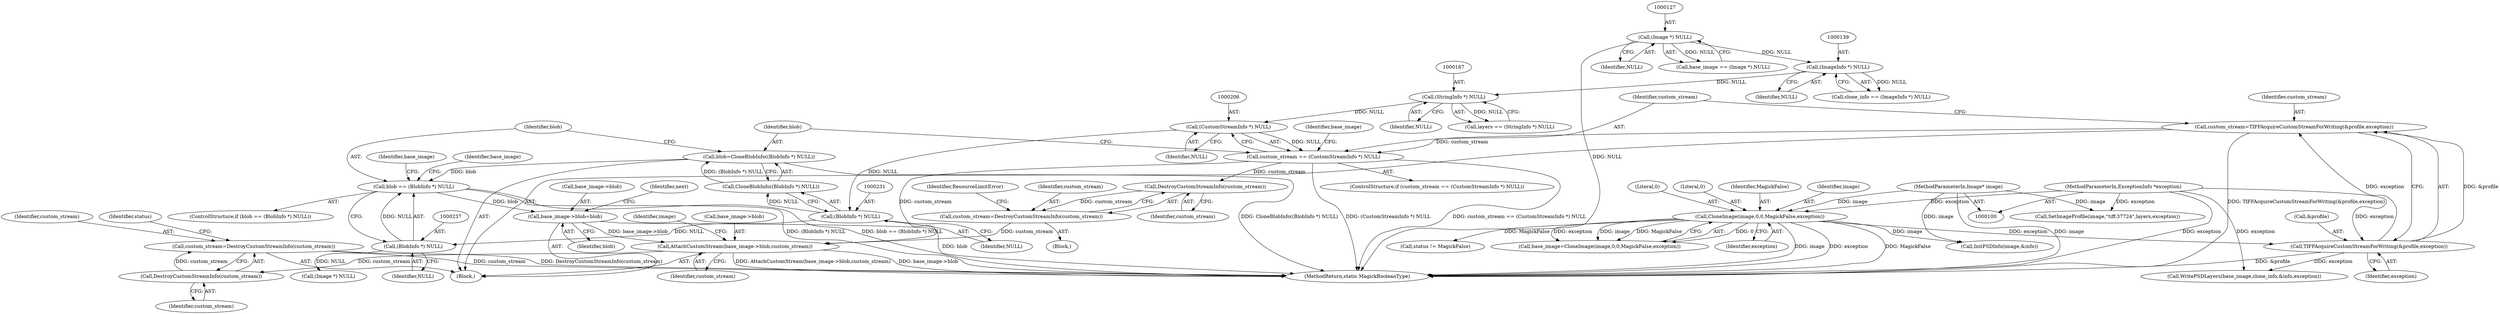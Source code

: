 digraph "0_ImageMagick_256825d4eb33dc301496710d15cf5a7ae924088b@pointer" {
"1000364" [label="(Call,custom_stream=DestroyCustomStreamInfo(custom_stream))"];
"1000366" [label="(Call,DestroyCustomStreamInfo(custom_stream))"];
"1000282" [label="(Call,AttachCustomStream(base_image->blob,custom_stream))"];
"1000264" [label="(Call,base_image->blob=blob)"];
"1000234" [label="(Call,blob == (BlobInfo *) NULL)"];
"1000227" [label="(Call,blob=CloneBlobInfo((BlobInfo *) NULL))"];
"1000229" [label="(Call,CloneBlobInfo((BlobInfo *) NULL))"];
"1000230" [label="(Call,(BlobInfo *) NULL)"];
"1000205" [label="(Call,(CustomStreamInfo *) NULL)"];
"1000166" [label="(Call,(StringInfo *) NULL)"];
"1000138" [label="(Call,(ImageInfo *) NULL)"];
"1000126" [label="(Call,(Image *) NULL)"];
"1000236" [label="(Call,(BlobInfo *) NULL)"];
"1000252" [label="(Call,custom_stream=DestroyCustomStreamInfo(custom_stream))"];
"1000254" [label="(Call,DestroyCustomStreamInfo(custom_stream))"];
"1000203" [label="(Call,custom_stream == (CustomStreamInfo *) NULL)"];
"1000196" [label="(Call,custom_stream=TIFFAcquireCustomStreamForWriting(&profile,exception))"];
"1000198" [label="(Call,TIFFAcquireCustomStreamForWriting(&profile,exception))"];
"1000117" [label="(Call,CloneImage(image,0,0,MagickFalse,exception))"];
"1000101" [label="(MethodParameterIn,Image* image)"];
"1000104" [label="(MethodParameterIn,ExceptionInfo *exception)"];
"1000265" [label="(Call,base_image->blob)"];
"1000241" [label="(Identifier,base_image)"];
"1000253" [label="(Identifier,custom_stream)"];
"1000252" [label="(Call,custom_stream=DestroyCustomStreamInfo(custom_stream))"];
"1000140" [label="(Identifier,NULL)"];
"1000126" [label="(Call,(Image *) NULL)"];
"1000119" [label="(Literal,0)"];
"1000370" [label="(MethodReturn,static MagickBooleanType)"];
"1000263" [label="(Identifier,base_image)"];
"1000198" [label="(Call,TIFFAcquireCustomStreamForWriting(&profile,exception))"];
"1000366" [label="(Call,DestroyCustomStreamInfo(custom_stream))"];
"1000199" [label="(Call,&profile)"];
"1000104" [label="(MethodParameterIn,ExceptionInfo *exception)"];
"1000287" [label="(Call,InitPSDInfo(image,&info))"];
"1000236" [label="(Call,(BlobInfo *) NULL)"];
"1000364" [label="(Call,custom_stream=DestroyCustomStreamInfo(custom_stream))"];
"1000204" [label="(Identifier,custom_stream)"];
"1000254" [label="(Call,DestroyCustomStreamInfo(custom_stream))"];
"1000255" [label="(Identifier,custom_stream)"];
"1000334" [label="(Call,SetImageProfile(image,\"tiff:37724\",layers,exception))"];
"1000239" [label="(Block,)"];
"1000201" [label="(Identifier,exception)"];
"1000232" [label="(Identifier,NULL)"];
"1000264" [label="(Call,base_image->blob=blob)"];
"1000270" [label="(Identifier,next)"];
"1000166" [label="(Call,(StringInfo *) NULL)"];
"1000210" [label="(Identifier,base_image)"];
"1000228" [label="(Identifier,blob)"];
"1000286" [label="(Identifier,custom_stream)"];
"1000230" [label="(Call,(BlobInfo *) NULL)"];
"1000128" [label="(Identifier,NULL)"];
"1000321" [label="(Call,status != MagickFalse)"];
"1000203" [label="(Call,custom_stream == (CustomStreamInfo *) NULL)"];
"1000197" [label="(Identifier,custom_stream)"];
"1000124" [label="(Call,base_image == (Image *) NULL)"];
"1000365" [label="(Identifier,custom_stream)"];
"1000257" [label="(Identifier,ResourceLimitError)"];
"1000367" [label="(Identifier,custom_stream)"];
"1000282" [label="(Call,AttachCustomStream(base_image->blob,custom_stream))"];
"1000205" [label="(Call,(CustomStreamInfo *) NULL)"];
"1000229" [label="(Call,CloneBlobInfo((BlobInfo *) NULL))"];
"1000164" [label="(Call,layers == (StringInfo *) NULL)"];
"1000268" [label="(Identifier,blob)"];
"1000136" [label="(Call,clone_info == (ImageInfo *) NULL)"];
"1000314" [label="(Call,WritePSDLayers(base_image,clone_info,&info,exception))"];
"1000121" [label="(Identifier,MagickFalse)"];
"1000234" [label="(Call,blob == (BlobInfo *) NULL)"];
"1000238" [label="(Identifier,NULL)"];
"1000233" [label="(ControlStructure,if (blob == (BlobInfo *) NULL))"];
"1000275" [label="(Call,(Image *) NULL)"];
"1000118" [label="(Identifier,image)"];
"1000138" [label="(Call,(ImageInfo *) NULL)"];
"1000101" [label="(MethodParameterIn,Image* image)"];
"1000369" [label="(Identifier,status)"];
"1000115" [label="(Call,base_image=CloneImage(image,0,0,MagickFalse,exception))"];
"1000288" [label="(Identifier,image)"];
"1000227" [label="(Call,blob=CloneBlobInfo((BlobInfo *) NULL))"];
"1000283" [label="(Call,base_image->blob)"];
"1000120" [label="(Literal,0)"];
"1000235" [label="(Identifier,blob)"];
"1000196" [label="(Call,custom_stream=TIFFAcquireCustomStreamForWriting(&profile,exception))"];
"1000117" [label="(Call,CloneImage(image,0,0,MagickFalse,exception))"];
"1000105" [label="(Block,)"];
"1000168" [label="(Identifier,NULL)"];
"1000202" [label="(ControlStructure,if (custom_stream == (CustomStreamInfo *) NULL))"];
"1000207" [label="(Identifier,NULL)"];
"1000122" [label="(Identifier,exception)"];
"1000364" -> "1000105"  [label="AST: "];
"1000364" -> "1000366"  [label="CFG: "];
"1000365" -> "1000364"  [label="AST: "];
"1000366" -> "1000364"  [label="AST: "];
"1000369" -> "1000364"  [label="CFG: "];
"1000364" -> "1000370"  [label="DDG: custom_stream"];
"1000364" -> "1000370"  [label="DDG: DestroyCustomStreamInfo(custom_stream)"];
"1000366" -> "1000364"  [label="DDG: custom_stream"];
"1000366" -> "1000367"  [label="CFG: "];
"1000367" -> "1000366"  [label="AST: "];
"1000282" -> "1000366"  [label="DDG: custom_stream"];
"1000282" -> "1000105"  [label="AST: "];
"1000282" -> "1000286"  [label="CFG: "];
"1000283" -> "1000282"  [label="AST: "];
"1000286" -> "1000282"  [label="AST: "];
"1000288" -> "1000282"  [label="CFG: "];
"1000282" -> "1000370"  [label="DDG: AttachCustomStream(base_image->blob,custom_stream)"];
"1000282" -> "1000370"  [label="DDG: base_image->blob"];
"1000264" -> "1000282"  [label="DDG: base_image->blob"];
"1000252" -> "1000282"  [label="DDG: custom_stream"];
"1000203" -> "1000282"  [label="DDG: custom_stream"];
"1000264" -> "1000105"  [label="AST: "];
"1000264" -> "1000268"  [label="CFG: "];
"1000265" -> "1000264"  [label="AST: "];
"1000268" -> "1000264"  [label="AST: "];
"1000270" -> "1000264"  [label="CFG: "];
"1000264" -> "1000370"  [label="DDG: blob"];
"1000234" -> "1000264"  [label="DDG: blob"];
"1000234" -> "1000233"  [label="AST: "];
"1000234" -> "1000236"  [label="CFG: "];
"1000235" -> "1000234"  [label="AST: "];
"1000236" -> "1000234"  [label="AST: "];
"1000241" -> "1000234"  [label="CFG: "];
"1000263" -> "1000234"  [label="CFG: "];
"1000234" -> "1000370"  [label="DDG: (BlobInfo *) NULL"];
"1000234" -> "1000370"  [label="DDG: blob == (BlobInfo *) NULL"];
"1000227" -> "1000234"  [label="DDG: blob"];
"1000236" -> "1000234"  [label="DDG: NULL"];
"1000227" -> "1000105"  [label="AST: "];
"1000227" -> "1000229"  [label="CFG: "];
"1000228" -> "1000227"  [label="AST: "];
"1000229" -> "1000227"  [label="AST: "];
"1000235" -> "1000227"  [label="CFG: "];
"1000227" -> "1000370"  [label="DDG: CloneBlobInfo((BlobInfo *) NULL)"];
"1000229" -> "1000227"  [label="DDG: (BlobInfo *) NULL"];
"1000229" -> "1000230"  [label="CFG: "];
"1000230" -> "1000229"  [label="AST: "];
"1000230" -> "1000229"  [label="DDG: NULL"];
"1000230" -> "1000232"  [label="CFG: "];
"1000231" -> "1000230"  [label="AST: "];
"1000232" -> "1000230"  [label="AST: "];
"1000205" -> "1000230"  [label="DDG: NULL"];
"1000230" -> "1000236"  [label="DDG: NULL"];
"1000205" -> "1000203"  [label="AST: "];
"1000205" -> "1000207"  [label="CFG: "];
"1000206" -> "1000205"  [label="AST: "];
"1000207" -> "1000205"  [label="AST: "];
"1000203" -> "1000205"  [label="CFG: "];
"1000205" -> "1000203"  [label="DDG: NULL"];
"1000166" -> "1000205"  [label="DDG: NULL"];
"1000166" -> "1000164"  [label="AST: "];
"1000166" -> "1000168"  [label="CFG: "];
"1000167" -> "1000166"  [label="AST: "];
"1000168" -> "1000166"  [label="AST: "];
"1000164" -> "1000166"  [label="CFG: "];
"1000166" -> "1000164"  [label="DDG: NULL"];
"1000138" -> "1000166"  [label="DDG: NULL"];
"1000138" -> "1000136"  [label="AST: "];
"1000138" -> "1000140"  [label="CFG: "];
"1000139" -> "1000138"  [label="AST: "];
"1000140" -> "1000138"  [label="AST: "];
"1000136" -> "1000138"  [label="CFG: "];
"1000138" -> "1000136"  [label="DDG: NULL"];
"1000126" -> "1000138"  [label="DDG: NULL"];
"1000126" -> "1000124"  [label="AST: "];
"1000126" -> "1000128"  [label="CFG: "];
"1000127" -> "1000126"  [label="AST: "];
"1000128" -> "1000126"  [label="AST: "];
"1000124" -> "1000126"  [label="CFG: "];
"1000126" -> "1000370"  [label="DDG: NULL"];
"1000126" -> "1000124"  [label="DDG: NULL"];
"1000236" -> "1000238"  [label="CFG: "];
"1000237" -> "1000236"  [label="AST: "];
"1000238" -> "1000236"  [label="AST: "];
"1000236" -> "1000275"  [label="DDG: NULL"];
"1000252" -> "1000239"  [label="AST: "];
"1000252" -> "1000254"  [label="CFG: "];
"1000253" -> "1000252"  [label="AST: "];
"1000254" -> "1000252"  [label="AST: "];
"1000257" -> "1000252"  [label="CFG: "];
"1000254" -> "1000252"  [label="DDG: custom_stream"];
"1000254" -> "1000255"  [label="CFG: "];
"1000255" -> "1000254"  [label="AST: "];
"1000203" -> "1000254"  [label="DDG: custom_stream"];
"1000203" -> "1000202"  [label="AST: "];
"1000204" -> "1000203"  [label="AST: "];
"1000210" -> "1000203"  [label="CFG: "];
"1000228" -> "1000203"  [label="CFG: "];
"1000203" -> "1000370"  [label="DDG: custom_stream == (CustomStreamInfo *) NULL"];
"1000203" -> "1000370"  [label="DDG: (CustomStreamInfo *) NULL"];
"1000196" -> "1000203"  [label="DDG: custom_stream"];
"1000196" -> "1000105"  [label="AST: "];
"1000196" -> "1000198"  [label="CFG: "];
"1000197" -> "1000196"  [label="AST: "];
"1000198" -> "1000196"  [label="AST: "];
"1000204" -> "1000196"  [label="CFG: "];
"1000196" -> "1000370"  [label="DDG: TIFFAcquireCustomStreamForWriting(&profile,exception)"];
"1000198" -> "1000196"  [label="DDG: &profile"];
"1000198" -> "1000196"  [label="DDG: exception"];
"1000198" -> "1000201"  [label="CFG: "];
"1000199" -> "1000198"  [label="AST: "];
"1000201" -> "1000198"  [label="AST: "];
"1000198" -> "1000370"  [label="DDG: &profile"];
"1000117" -> "1000198"  [label="DDG: exception"];
"1000104" -> "1000198"  [label="DDG: exception"];
"1000198" -> "1000314"  [label="DDG: exception"];
"1000117" -> "1000115"  [label="AST: "];
"1000117" -> "1000122"  [label="CFG: "];
"1000118" -> "1000117"  [label="AST: "];
"1000119" -> "1000117"  [label="AST: "];
"1000120" -> "1000117"  [label="AST: "];
"1000121" -> "1000117"  [label="AST: "];
"1000122" -> "1000117"  [label="AST: "];
"1000115" -> "1000117"  [label="CFG: "];
"1000117" -> "1000370"  [label="DDG: MagickFalse"];
"1000117" -> "1000370"  [label="DDG: image"];
"1000117" -> "1000370"  [label="DDG: exception"];
"1000117" -> "1000115"  [label="DDG: 0"];
"1000117" -> "1000115"  [label="DDG: exception"];
"1000117" -> "1000115"  [label="DDG: image"];
"1000117" -> "1000115"  [label="DDG: MagickFalse"];
"1000101" -> "1000117"  [label="DDG: image"];
"1000104" -> "1000117"  [label="DDG: exception"];
"1000117" -> "1000287"  [label="DDG: image"];
"1000117" -> "1000321"  [label="DDG: MagickFalse"];
"1000101" -> "1000100"  [label="AST: "];
"1000101" -> "1000370"  [label="DDG: image"];
"1000101" -> "1000287"  [label="DDG: image"];
"1000101" -> "1000334"  [label="DDG: image"];
"1000104" -> "1000100"  [label="AST: "];
"1000104" -> "1000370"  [label="DDG: exception"];
"1000104" -> "1000314"  [label="DDG: exception"];
"1000104" -> "1000334"  [label="DDG: exception"];
}
